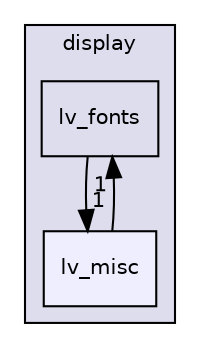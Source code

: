 digraph "include/display/lv_misc" {
  compound=true
  node [ fontsize="10", fontname="Helvetica"];
  edge [ labelfontsize="10", labelfontname="Helvetica"];
  subgraph clusterdir_4636d4e18f69ebf0de83434441c44c49 {
    graph [ bgcolor="#ddddee", pencolor="black", label="display" fontname="Helvetica", fontsize="10", URL="dir_4636d4e18f69ebf0de83434441c44c49.html"]
  dir_9fa1512940663280ad5a47c3797f19f4 [shape=box label="lv_fonts" URL="dir_9fa1512940663280ad5a47c3797f19f4.html"];
  dir_8d5074c2a437bce8e93a9bc4e658f9c1 [shape=box, label="lv_misc", style="filled", fillcolor="#eeeeff", pencolor="black", URL="dir_8d5074c2a437bce8e93a9bc4e658f9c1.html"];
  }
  dir_9fa1512940663280ad5a47c3797f19f4->dir_8d5074c2a437bce8e93a9bc4e658f9c1 [headlabel="1", labeldistance=1.5 headhref="dir_000004_000006.html"];
  dir_8d5074c2a437bce8e93a9bc4e658f9c1->dir_9fa1512940663280ad5a47c3797f19f4 [headlabel="1", labeldistance=1.5 headhref="dir_000006_000004.html"];
}
